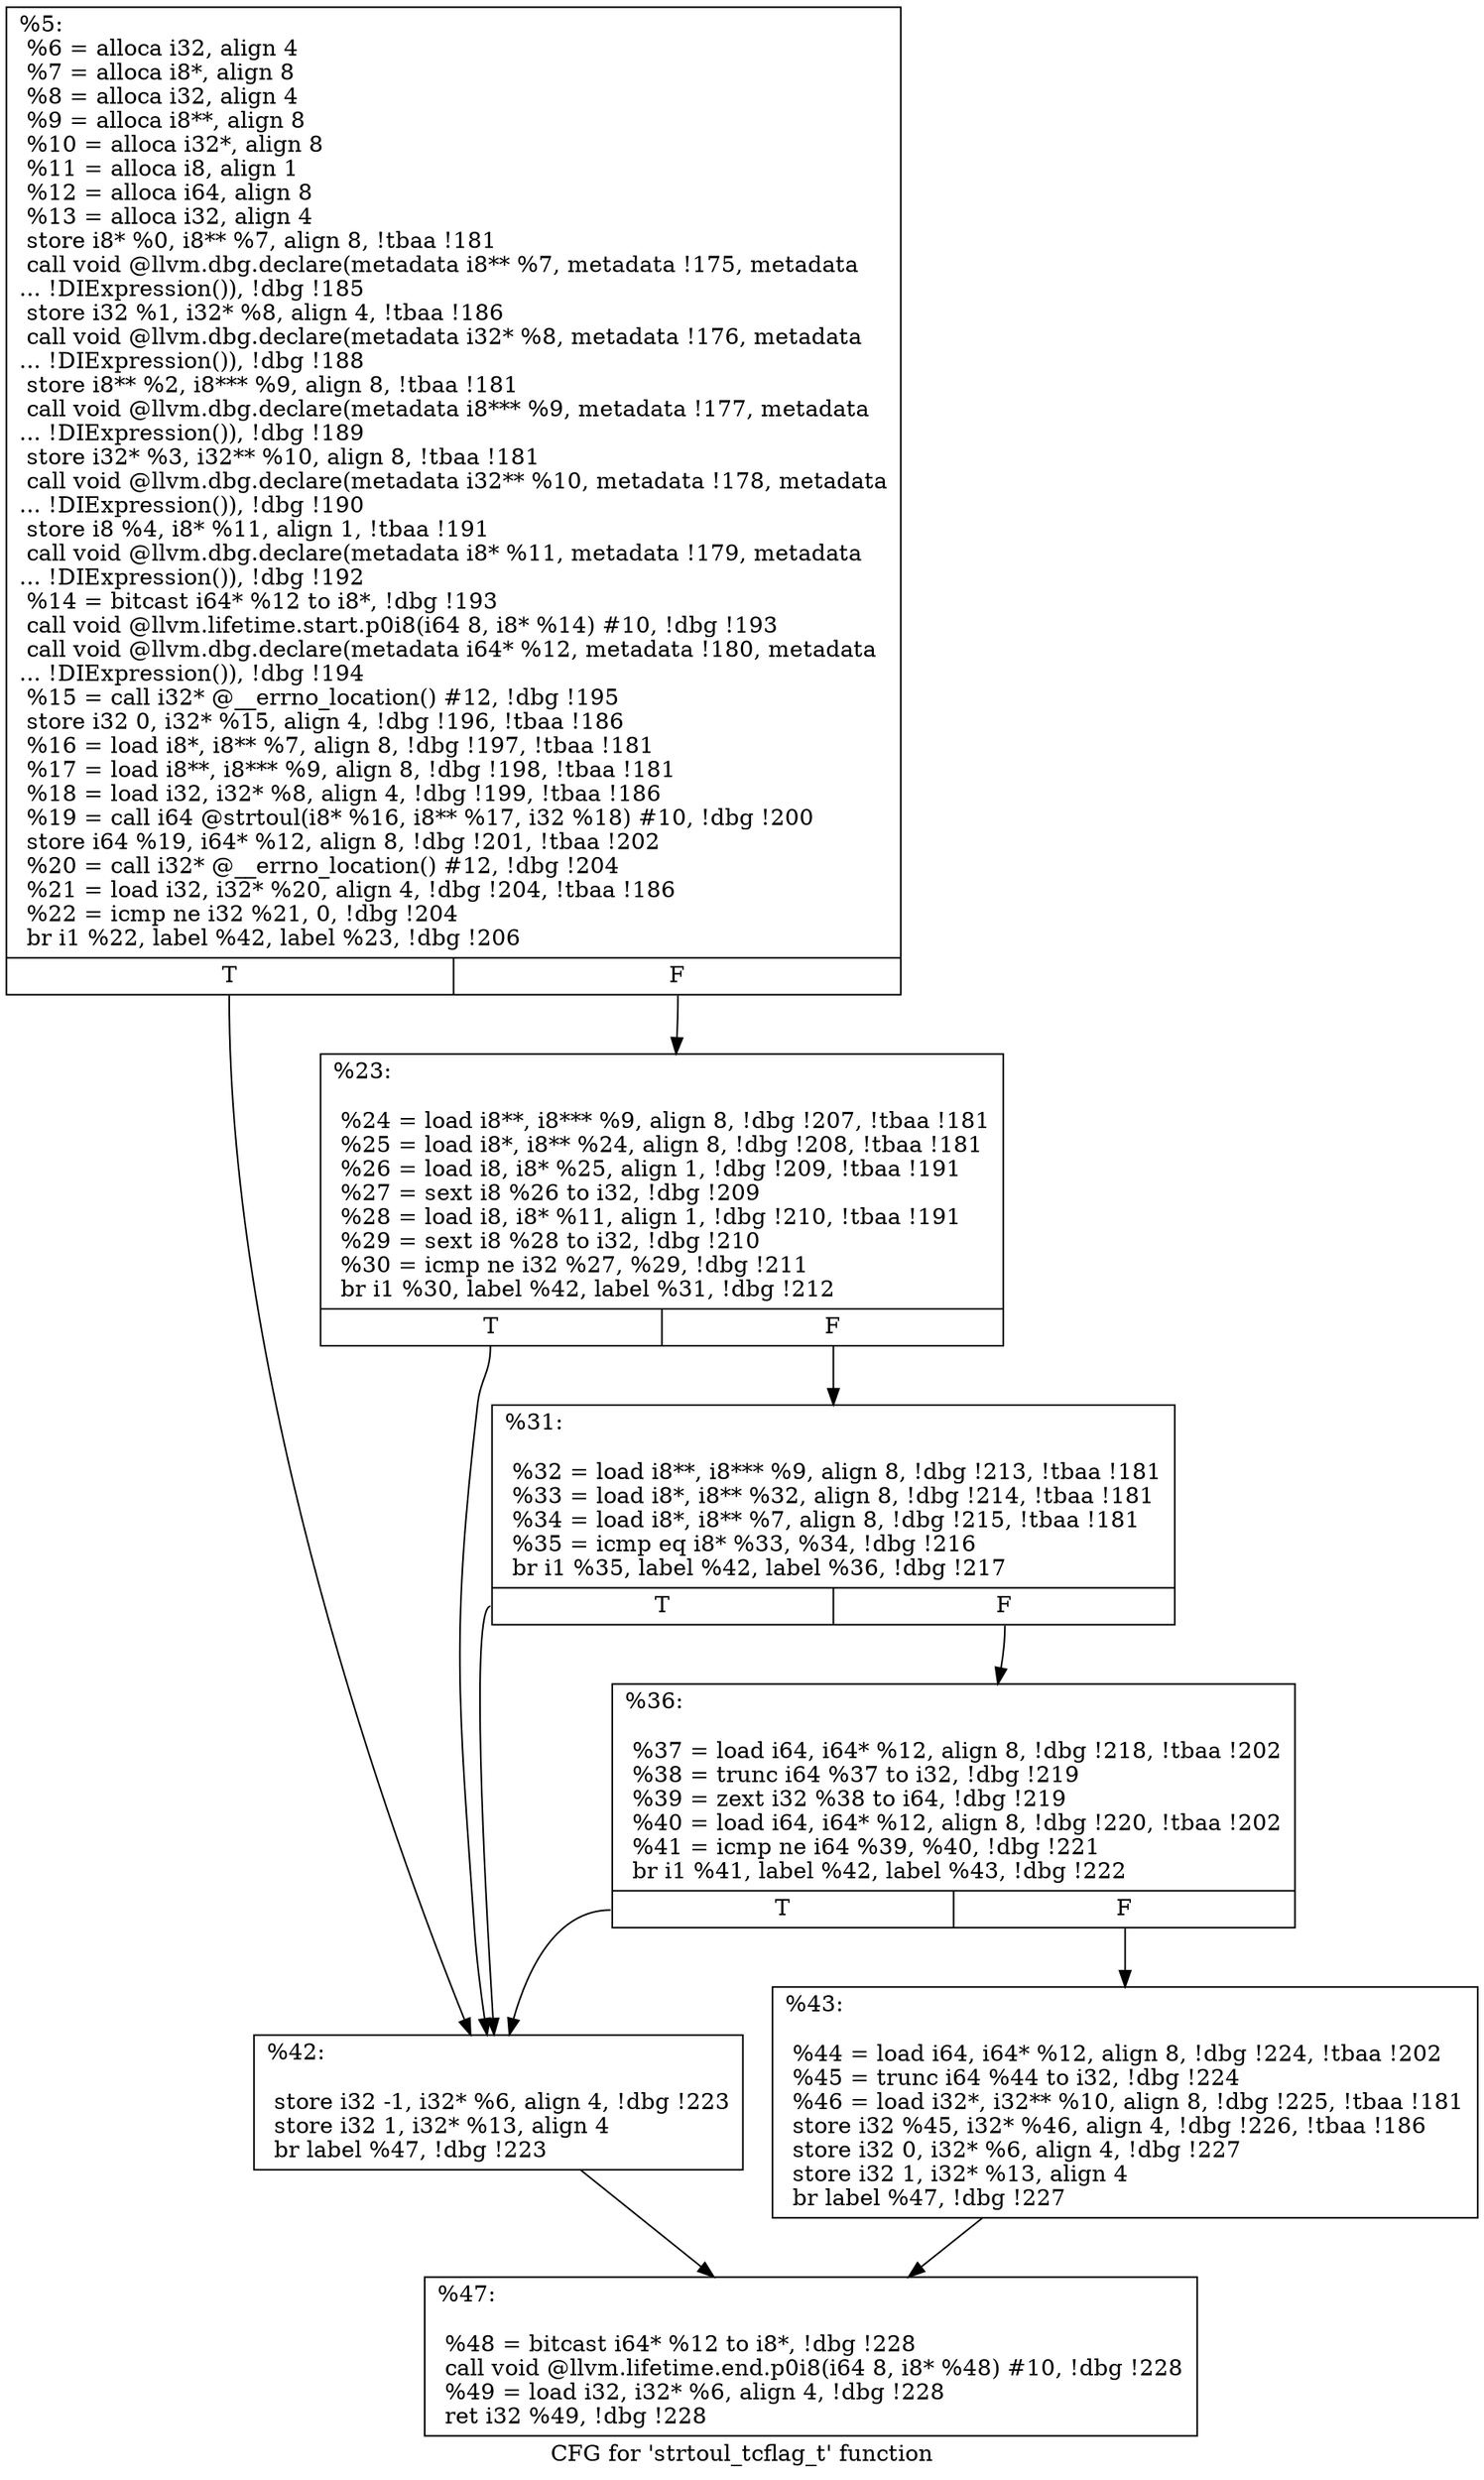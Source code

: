 digraph "CFG for 'strtoul_tcflag_t' function" {
	label="CFG for 'strtoul_tcflag_t' function";

	Node0x1c80630 [shape=record,label="{%5:\l  %6 = alloca i32, align 4\l  %7 = alloca i8*, align 8\l  %8 = alloca i32, align 4\l  %9 = alloca i8**, align 8\l  %10 = alloca i32*, align 8\l  %11 = alloca i8, align 1\l  %12 = alloca i64, align 8\l  %13 = alloca i32, align 4\l  store i8* %0, i8** %7, align 8, !tbaa !181\l  call void @llvm.dbg.declare(metadata i8** %7, metadata !175, metadata\l... !DIExpression()), !dbg !185\l  store i32 %1, i32* %8, align 4, !tbaa !186\l  call void @llvm.dbg.declare(metadata i32* %8, metadata !176, metadata\l... !DIExpression()), !dbg !188\l  store i8** %2, i8*** %9, align 8, !tbaa !181\l  call void @llvm.dbg.declare(metadata i8*** %9, metadata !177, metadata\l... !DIExpression()), !dbg !189\l  store i32* %3, i32** %10, align 8, !tbaa !181\l  call void @llvm.dbg.declare(metadata i32** %10, metadata !178, metadata\l... !DIExpression()), !dbg !190\l  store i8 %4, i8* %11, align 1, !tbaa !191\l  call void @llvm.dbg.declare(metadata i8* %11, metadata !179, metadata\l... !DIExpression()), !dbg !192\l  %14 = bitcast i64* %12 to i8*, !dbg !193\l  call void @llvm.lifetime.start.p0i8(i64 8, i8* %14) #10, !dbg !193\l  call void @llvm.dbg.declare(metadata i64* %12, metadata !180, metadata\l... !DIExpression()), !dbg !194\l  %15 = call i32* @__errno_location() #12, !dbg !195\l  store i32 0, i32* %15, align 4, !dbg !196, !tbaa !186\l  %16 = load i8*, i8** %7, align 8, !dbg !197, !tbaa !181\l  %17 = load i8**, i8*** %9, align 8, !dbg !198, !tbaa !181\l  %18 = load i32, i32* %8, align 4, !dbg !199, !tbaa !186\l  %19 = call i64 @strtoul(i8* %16, i8** %17, i32 %18) #10, !dbg !200\l  store i64 %19, i64* %12, align 8, !dbg !201, !tbaa !202\l  %20 = call i32* @__errno_location() #12, !dbg !204\l  %21 = load i32, i32* %20, align 4, !dbg !204, !tbaa !186\l  %22 = icmp ne i32 %21, 0, !dbg !204\l  br i1 %22, label %42, label %23, !dbg !206\l|{<s0>T|<s1>F}}"];
	Node0x1c80630:s0 -> Node0x1c80880;
	Node0x1c80630:s1 -> Node0x1c80790;
	Node0x1c80790 [shape=record,label="{%23:\l\l  %24 = load i8**, i8*** %9, align 8, !dbg !207, !tbaa !181\l  %25 = load i8*, i8** %24, align 8, !dbg !208, !tbaa !181\l  %26 = load i8, i8* %25, align 1, !dbg !209, !tbaa !191\l  %27 = sext i8 %26 to i32, !dbg !209\l  %28 = load i8, i8* %11, align 1, !dbg !210, !tbaa !191\l  %29 = sext i8 %28 to i32, !dbg !210\l  %30 = icmp ne i32 %27, %29, !dbg !211\l  br i1 %30, label %42, label %31, !dbg !212\l|{<s0>T|<s1>F}}"];
	Node0x1c80790:s0 -> Node0x1c80880;
	Node0x1c80790:s1 -> Node0x1c807e0;
	Node0x1c807e0 [shape=record,label="{%31:\l\l  %32 = load i8**, i8*** %9, align 8, !dbg !213, !tbaa !181\l  %33 = load i8*, i8** %32, align 8, !dbg !214, !tbaa !181\l  %34 = load i8*, i8** %7, align 8, !dbg !215, !tbaa !181\l  %35 = icmp eq i8* %33, %34, !dbg !216\l  br i1 %35, label %42, label %36, !dbg !217\l|{<s0>T|<s1>F}}"];
	Node0x1c807e0:s0 -> Node0x1c80880;
	Node0x1c807e0:s1 -> Node0x1c80830;
	Node0x1c80830 [shape=record,label="{%36:\l\l  %37 = load i64, i64* %12, align 8, !dbg !218, !tbaa !202\l  %38 = trunc i64 %37 to i32, !dbg !219\l  %39 = zext i32 %38 to i64, !dbg !219\l  %40 = load i64, i64* %12, align 8, !dbg !220, !tbaa !202\l  %41 = icmp ne i64 %39, %40, !dbg !221\l  br i1 %41, label %42, label %43, !dbg !222\l|{<s0>T|<s1>F}}"];
	Node0x1c80830:s0 -> Node0x1c80880;
	Node0x1c80830:s1 -> Node0x1c808d0;
	Node0x1c80880 [shape=record,label="{%42:\l\l  store i32 -1, i32* %6, align 4, !dbg !223\l  store i32 1, i32* %13, align 4\l  br label %47, !dbg !223\l}"];
	Node0x1c80880 -> Node0x1c80920;
	Node0x1c808d0 [shape=record,label="{%43:\l\l  %44 = load i64, i64* %12, align 8, !dbg !224, !tbaa !202\l  %45 = trunc i64 %44 to i32, !dbg !224\l  %46 = load i32*, i32** %10, align 8, !dbg !225, !tbaa !181\l  store i32 %45, i32* %46, align 4, !dbg !226, !tbaa !186\l  store i32 0, i32* %6, align 4, !dbg !227\l  store i32 1, i32* %13, align 4\l  br label %47, !dbg !227\l}"];
	Node0x1c808d0 -> Node0x1c80920;
	Node0x1c80920 [shape=record,label="{%47:\l\l  %48 = bitcast i64* %12 to i8*, !dbg !228\l  call void @llvm.lifetime.end.p0i8(i64 8, i8* %48) #10, !dbg !228\l  %49 = load i32, i32* %6, align 4, !dbg !228\l  ret i32 %49, !dbg !228\l}"];
}
